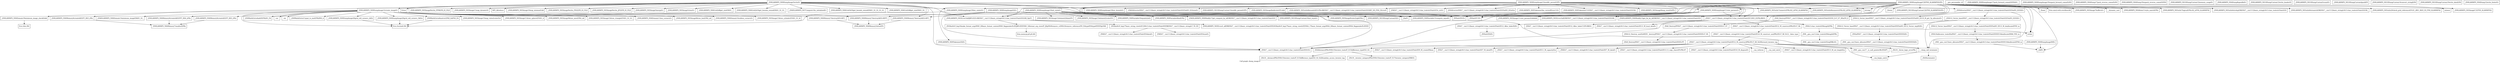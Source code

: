 digraph "Call graph: dump_image.ll" {
	label="Call graph: dump_image.ll";

	Node0x55dc976b2e40 [shape=record,label="{_ZN9LAMMPS_NS9DumpImageC2EPNS_6LAMMPSEiPPc}"];
	Node0x55dc976b2e40 -> Node0x55dc9758d8b0;
	Node0x55dc976b2e40 -> Node0x55dc97580610;
	Node0x55dc976b2e40 -> Node0x55dc9757dc90;
	Node0x55dc976b2e40 -> Node0x55dc9749f7d0;
	Node0x55dc976b2e40 -> Node0x55dc974a81d0;
	Node0x55dc976b2e40 -> Node0x55dc97561f80;
	Node0x55dc976b2e40 -> Node0x55dc975990a0;
	Node0x55dc976b2e40 -> Node0x55dc975b9e60;
	Node0x55dc976b2e40 -> Node0x55dc97474610;
	Node0x55dc976b2e40 -> Node0x55dc974622c0;
	Node0x55dc976b2e40 -> Node0x55dc975954e0;
	Node0x55dc976b2e40 -> Node0x55dc97466980;
	Node0x55dc976b2e40 -> Node0x55dc975a8350;
	Node0x55dc976b2e40 -> Node0x55dc9746b040;
	Node0x55dc976b2e40 -> Node0x55dc9745c760;
	Node0x55dc976b2e40 -> Node0x55dc9742e930;
	Node0x55dc976b2e40 -> Node0x55dc97453d40;
	Node0x55dc976b2e40 -> Node0x55dc97458250;
	Node0x55dc976b2e40 -> Node0x55dc974087e0;
	Node0x55dc976b2e40 -> Node0x55dc974cb6f0;
	Node0x55dc976b2e40 -> Node0x55dc97627b90;
	Node0x55dc976b2e40 -> Node0x55dc97559970;
	Node0x55dc976b2e40 -> Node0x55dc9761c0a0;
	Node0x55dc976b2e40 -> Node0x55dc9762d9f0;
	Node0x55dc976b2e40 -> Node0x55dc975327d0;
	Node0x55dc976b2e40 -> Node0x55dc976818b0;
	Node0x55dc976b2e40 -> Node0x55dc9763f1d0;
	Node0x55dc976b2e40 -> Node0x55dc97651760;
	Node0x55dc976b2e40 -> Node0x55dc9761b480;
	Node0x55dc976b2e40 -> Node0x55dc97623110;
	Node0x55dc976b2e40 -> Node0x55dc975b3ba0;
	Node0x55dc9741c810 [shape=record,label="{_ZN9LAMMPS_NS9TokenizerD2Ev}"];
	Node0x55dc9741c810 -> Node0x55dc975990a0;
	Node0x55dc9741d840 [shape=record,label="{_ZNKSt6vectorINSt7__cxx1112basic_stringIcSt11char_traitsIcESaIcEEESaIS5_EE4sizeEv}"];
	Node0x55dc9758d8b0 [shape=record,label="{_ZN9LAMMPS_NS10DumpCustomC2EPNS_6LAMMPSEiPPc}"];
	Node0x55dc97561f80 [shape=record,label="{_ZN9LAMMPS_NS5Error3allERKNSt7__cxx1112basic_stringIcSt11char_traitsIcESaIcEEEiS8_}"];
	Node0x55dc97580610 [shape=record,label="{_ZNSaIcEC1Ev}"];
	Node0x55dc9757dc90 [shape=record,label="{_ZNSt7__cxx1112basic_stringIcSt11char_traitsIcESaIcEEC2IS3_EEPKcRKS3_}"];
	Node0x55dc9757dc90 -> Node0x55dc9749ceb0;
	Node0x55dc9757dc90 -> Node0x55dc9740e580;
	Node0x55dc9757dc90 -> Node0x55dc973b4b10;
	Node0x55dc9757dc90 -> Node0x55dc973b4b80;
	Node0x55dc9757dc90 -> Node0x55dc973b4750;
	Node0x55dc973af580 [shape=record,label="{__gxx_personality_v0}"];
	Node0x55dc975990a0 [shape=record,label="{_ZNSt7__cxx1112basic_stringIcSt11char_traitsIcESaIcEED1Ev}"];
	Node0x55dc975b9e60 [shape=record,label="{_ZNSaIcED1Ev}"];
	Node0x55dc975954e0 [shape=record,label="{strlen}"];
	Node0x55dc975a8350 [shape=record,label="{strcmp}"];
	Node0x55dc975b3ba0 [shape=record,label="{_Znwm}"];
	Node0x55dc97623110 [shape=record,label="{_ZN9LAMMPS_NS5ImageC1EPNS_6LAMMPSEi}"];
	Node0x55dc9761b480 [shape=record,label="{_ZdlPv}"];
	Node0x55dc9761c0a0 [shape=record,label="{_ZN9LAMMPS_NS5utils7logicalEPKciS2_bPNS_6LAMMPSE}"];
	Node0x55dc97627b90 [shape=record,label="{_ZN9LAMMPS_NS5utils7numericEPKciS2_bPNS_6LAMMPSE}"];
	Node0x55dc97651760 [shape=record,label="{islower}"];
	Node0x55dc9763f1d0 [shape=record,label="{_ZN9LAMMPS_NS5utils20check_grid_referenceEPcS1_iRS1_RiS3_S3_PNS_6LAMMPSE}"];
	Node0x55dc9762d9f0 [shape=record,label="{_ZN9LAMMPS_NS5utils6strdupERKNSt7__cxx1112basic_stringIcSt11char_traitsIcESaIcEEE}"];
	Node0x55dc976818b0 [shape=record,label="{_ZdaPv}"];
	Node0x55dc97559970 [shape=record,label="{_ZN9LAMMPS_NS5utils8inumericEPKciS2_bPNS_6LAMMPSE}"];
	Node0x55dc975327d0 [shape=record,label="{_ZN9LAMMPS_NS5utils8strmatchERKNSt7__cxx1112basic_stringIcSt11char_traitsIcESaIcEEES8_}"];
	Node0x55dc974cb6f0 [shape=record,label="{_ZN9LAMMPS_NS4Atom11style_matchEPKc}"];
	Node0x55dc974087e0 [shape=record,label="{__dynamic_cast}"];
	Node0x55dc97458250 [shape=record,label="{_ZNK9LAMMPS_NS6Modify13get_fix_by_idERKNSt7__cxx1112basic_stringIcSt11char_traitsIcESaIcEEE}"];
	Node0x55dc97453d40 [shape=record,label="{_ZN9LAMMPS_NS5Error3allIJRPcEEEvRKNSt7__cxx1112basic_stringIcSt11char_traitsIcESaIcEEEiSB_DpOT_}"];
	Node0x55dc97453d40 -> Node0x55dc973b2620;
	Node0x55dc97453d40 -> Node0x55dc973b60a0;
	Node0x55dc97453d40 -> Node0x55dc973b1b50;
	Node0x55dc9742e930 [shape=record,label="{_ZN9LAMMPS_NS5Image7buffersEv}"];
	Node0x55dc9745c760 [shape=record,label="{llvm.umul.with.overflow.i64}"];
	Node0x55dc9746b040 [shape=record,label="{_Znam}"];
	Node0x55dc97466980 [shape=record,label="{_ZN9LAMMPS_NS5Image9color2rgbEPKci}"];
	Node0x55dc974622c0 [shape=record,label="{_ZN9LAMMPS_NS9DumpImage10box_boundsEv}"];
	Node0x55dc97416f20 [shape=record,label="{_ZN9LAMMPS_NS9DumpImage12modify_paramEiPPc}"];
	Node0x55dc97416f20 -> Node0x55dc974186c0;
	Node0x55dc97416f20 -> Node0x55dc975a8350;
	Node0x55dc97416f20 -> Node0x55dc97580610;
	Node0x55dc97416f20 -> Node0x55dc9757dc90;
	Node0x55dc97416f20 -> Node0x55dc975b9e60;
	Node0x55dc97416f20 -> Node0x55dc975990a0;
	Node0x55dc97416f20 -> Node0x55dc97561f80;
	Node0x55dc97416f20 -> Node0x55dc97422b90;
	Node0x55dc97416f20 -> Node0x55dc97627b90;
	Node0x55dc97416f20 -> Node0x55dc97466980;
	Node0x55dc97416f20 -> Node0x55dc97419930;
	Node0x55dc97416f20 -> Node0x55dc97420fc0;
	Node0x55dc97416f20 -> Node0x55dc9741c810;
	Node0x55dc97416f20 -> Node0x55dc9741fa50;
	Node0x55dc97416f20 -> Node0x55dc9741f1c0;
	Node0x55dc97416f20 -> Node0x55dc9741d840;
	Node0x55dc97416f20 -> Node0x55dc9741c120;
	Node0x55dc97416f20 -> Node0x55dc9741ac10;
	Node0x55dc97416f20 -> Node0x55dc97421d10;
	Node0x55dc97416f20 -> Node0x55dc97559970;
	Node0x55dc97416f20 -> Node0x55dc975954e0;
	Node0x55dc97474610 [shape=record,label="{_ZN9LAMMPS_NS9DumpImage10box_centerEv}"];
	Node0x55dc97474610 -> Node0x55dc973b2c90;
	Node0x55dc97474610 -> Node0x55dc973b4aa0;
	Node0x55dc974a81d0 [shape=record,label="{_ZN9LAMMPS_NS9DumpImage11view_paramsEv}"];
	Node0x55dc974a81d0 -> Node0x55dc973b2c90;
	Node0x55dc974a81d0 -> Node0x55dc97580610;
	Node0x55dc974a81d0 -> Node0x55dc9757dc90;
	Node0x55dc974a81d0 -> Node0x55dc973b5e80;
	Node0x55dc974a81d0 -> Node0x55dc975b9e60;
	Node0x55dc974a81d0 -> Node0x55dc97561f80;
	Node0x55dc974a81d0 -> Node0x55dc975990a0;
	Node0x55dc975598e0 [shape=record,label="{_ZN9LAMMPS_NS9DumpImageD2Ev}"];
	Node0x55dc975598e0 -> Node0x55dc976818b0;
	Node0x55dc975598e0 -> Node0x55dc97594dc0;
	Node0x55dc975598e0 -> Node0x55dc9749f7d0;
	Node0x55dc975598e0 -> Node0x55dc97538d90;
	Node0x55dc975598e0 -> Node0x55dc9754e650;
	Node0x55dc975598e0 -> Node0x55dc975406d0;
	Node0x55dc9749f7d0 [shape=record,label="{_ZN9LAMMPS_NS10DumpCustomD2Ev}"];
	Node0x55dc975406d0 [shape=record,label="{_ZN9LAMMPS_NS6Memory7destroyIiEEvRPT_}"];
	Node0x55dc975406d0 -> Node0x55dc9764eb60;
	Node0x55dc97594dc0 [shape=record,label="{__clang_call_terminate}"];
	Node0x55dc97594dc0 -> Node0x55dc973b2ba0;
	Node0x55dc97594dc0 -> Node0x55dc973b65f0;
	Node0x55dc973b2ba0 [shape=record,label="{__cxa_begin_catch}"];
	Node0x55dc973b65f0 [shape=record,label="{_ZSt9terminatev}"];
	Node0x55dc9754e650 [shape=record,label="{_ZN9LAMMPS_NS6Memory7destroyIdEEvRPPT_}"];
	Node0x55dc9754e650 -> Node0x55dc9764eb60;
	Node0x55dc97538d90 [shape=record,label="{_ZN9LAMMPS_NS6Memory7destroyIdEEvRPT_}"];
	Node0x55dc97538d90 -> Node0x55dc9764eb60;
	Node0x55dc973b02e0 [shape=record,label="{_ZN9LAMMPS_NS9DumpImageD0Ev}"];
	Node0x55dc973b02e0 -> Node0x55dc9761b480;
	Node0x55dc973b2b10 [shape=record,label="{_ZN9LAMMPS_NS9DumpImage10init_styleEv}"];
	Node0x55dc973b2b10 -> Node0x55dc97580610;
	Node0x55dc973b2b10 -> Node0x55dc9757dc90;
	Node0x55dc973b2b10 -> Node0x55dc975b9e60;
	Node0x55dc973b2b10 -> Node0x55dc975990a0;
	Node0x55dc973b2b10 -> Node0x55dc97561f80;
	Node0x55dc973b2b10 -> Node0x55dc973ee0f0;
	Node0x55dc973b2b10 -> Node0x55dc9741c630;
	Node0x55dc973b2b10 -> Node0x55dc973d4b00;
	Node0x55dc973b2b10 -> Node0x55dc9744a300;
	Node0x55dc973b2b10 -> Node0x55dc97453d40;
	Node0x55dc973b2b10 -> Node0x55dc97458250;
	Node0x55dc973b2b10 -> Node0x55dc97458830;
	Node0x55dc973b2b10 -> Node0x55dc973b6560;
	Node0x55dc973b6560 [shape=record,label="{_ZN9LAMMPS_NS10DumpCustom10init_styleEv}"];
	Node0x55dc97458830 [shape=record,label="{_ZNK9LAMMPS_NS6Modify17get_compute_by_idERKNSt7__cxx1112basic_stringIcSt11char_traitsIcESaIcEEE}"];
	Node0x55dc9744a300 [shape=record,label="{_ZN9LAMMPS_NS8Variable4findEPKc}"];
	Node0x55dc973d4b00 [shape=record,label="{_ZN9LAMMPS_NS8Variable10equalstyleEi}"];
	Node0x55dc9741c630 [shape=record,label="{_ZN9LAMMPS_NS5Image13element2colorEPc}"];
	Node0x55dc973ee0f0 [shape=record,label="{_ZN9LAMMPS_NS5Image12element2diamEPc}"];
	Node0x55dc973d79c0 [shape=record,label="{_ZN9LAMMPS_NS9DumpImage5writeEv}"];
	Node0x55dc973d79c0 -> Node0x55dc974622c0;
	Node0x55dc973d79c0 -> Node0x55dc97474610;
	Node0x55dc973d79c0 -> Node0x55dc974a81d0;
	Node0x55dc973d79c0 -> Node0x55dc973ea4b0;
	Node0x55dc973d79c0 -> Node0x55dc97538d90;
	Node0x55dc973d79c0 -> Node0x55dc973d8da0;
	Node0x55dc973d79c0 -> Node0x55dc973e8cf0;
	Node0x55dc973d79c0 -> Node0x55dc973db220;
	Node0x55dc973d79c0 -> Node0x55dc973dbbe0;
	Node0x55dc973d79c0 -> Node0x55dc973dcf10;
	Node0x55dc973d79c0 -> Node0x55dc97580610;
	Node0x55dc973d79c0 -> Node0x55dc9757dc90;
	Node0x55dc973d79c0 -> Node0x55dc973e84f0;
	Node0x55dc973d79c0 -> Node0x55dc973e6540;
	Node0x55dc973d79c0 -> Node0x55dc97561f80;
	Node0x55dc973d79c0 -> Node0x55dc975990a0;
	Node0x55dc973d79c0 -> Node0x55dc975b9e60;
	Node0x55dc973d79c0 -> Node0x55dc973e5e30;
	Node0x55dc973d79c0 -> Node0x55dc973e4440;
	Node0x55dc973d79c0 -> Node0x55dc973e3c90;
	Node0x55dc973d79c0 -> Node0x55dc97453d40;
	Node0x55dc973d79c0 -> Node0x55dc973defe0;
	Node0x55dc973d79c0 -> Node0x55dc973dff00;
	Node0x55dc973d79c0 -> Node0x55dc973e2930;
	Node0x55dc973d79c0 -> Node0x55dc973e1da0;
	Node0x55dc973d79c0 -> Node0x55dc973e0e80;
	Node0x55dc973d8da0 [shape=record,label="{_ZN9LAMMPS_NS6Memory6createIdEEPT_RS3_iPKc}"];
	Node0x55dc973d8da0 -> Node0x55dc973eace0;
	Node0x55dc973db220 [shape=record,label="{_ZN9LAMMPS_NS5Image11map_dynamicEi}"];
	Node0x55dc973dbbe0 [shape=record,label="{MPI_Allreduce}"];
	Node0x55dc973dcf10 [shape=record,label="{_ZN9LAMMPS_NS5Image10map_minmaxEidd}"];
	Node0x55dc973defe0 [shape=record,label="{_ZN9LAMMPS_NS6Grid2d8get_sizeERiS1_}"];
	Node0x55dc973dff00 [shape=record,label="{_ZN9LAMMPS_NS6Grid2d16get_bounds_ownedERiS1_S1_S1_}"];
	Node0x55dc973e0e80 [shape=record,label="{_ZN9LAMMPS_NS6Grid3d8get_sizeERiS1_S1_}"];
	Node0x55dc973e1da0 [shape=record,label="{_ZN9LAMMPS_NS6Grid3d16get_bounds_ownedERiS1_S1_S1_S1_S1_}"];
	Node0x55dc973e2930 [shape=record,label="{_ZNK9LAMMPS_NS7Compute14is_initializedEv}"];
	Node0x55dc973e3c90 [shape=record,label="{_ZN9LAMMPS_NS5Image5clearEv}"];
	Node0x55dc973e4440 [shape=record,label="{_ZN9LAMMPS_NS9DumpImage12create_imageEv}"];
	Node0x55dc973e4440 -> Node0x55dc973f36c0;
	Node0x55dc973e4440 -> Node0x55dc97466980;
	Node0x55dc973e4440 -> Node0x55dc973f66b0;
	Node0x55dc973e4440 -> Node0x55dc973f7530;
	Node0x55dc973e4440 -> Node0x55dc974088c0;
	Node0x55dc973e4440 -> Node0x55dc973f8b10;
	Node0x55dc973e4440 -> Node0x55dc973b4aa0;
	Node0x55dc973e4440 -> Node0x55dc973f9a90;
	Node0x55dc973e4440 -> Node0x55dc974079f0;
	Node0x55dc973e4440 -> Node0x55dc97406aa0;
	Node0x55dc973e4440 -> Node0x55dc97405cb0;
	Node0x55dc973e4440 -> Node0x55dc973fca30;
	Node0x55dc973e4440 -> Node0x55dc97404cb0;
	Node0x55dc973e4440 -> Node0x55dc974034f0;
	Node0x55dc973e4440 -> Node0x55dc97401f70;
	Node0x55dc973e4440 -> Node0x55dc9754e650;
	Node0x55dc973e4440 -> Node0x55dc974010f0;
	Node0x55dc973e4440 -> Node0x55dc975406d0;
	Node0x55dc973e4440 -> Node0x55dc973ffdc0;
	Node0x55dc973e4440 -> Node0x55dc973fef40;
	Node0x55dc973e4440 -> Node0x55dc973fa910;
	Node0x55dc973e4440 -> Node0x55dc973fc1a0;
	Node0x55dc973e4440 -> Node0x55dc973fe020;
	Node0x55dc973e5e30 [shape=record,label="{_ZN9LAMMPS_NS5Image5mergeEv}"];
	Node0x55dc973e6540 [shape=record,label="{_ZN9LAMMPS_NS5Image9write_JPGEP8_IO_FILE}"];
	Node0x55dc973e84f0 [shape=record,label="{_ZN9LAMMPS_NS5Image9write_PNGEP8_IO_FILE}"];
	Node0x55dc973e8cf0 [shape=record,label="{_ZN9LAMMPS_NS5Image9write_PPMEP8_IO_FILE}"];
	Node0x55dc973ea4b0 [shape=record,label="{fclose}"];
	Node0x55dc973b2c90 [shape=record,label="{_ZN9LAMMPS_NS8Variable13compute_equalEi}"];
	Node0x55dc973b4aa0 [shape=record,label="{llvm.fmuladd.f64}"];
	Node0x55dc973b5e80 [shape=record,label="{_ZN9LAMMPS_NS5Image11view_paramsEdddddd}"];
	Node0x55dc973f36c0 [shape=record,label="{_ZN9LAMMPS_NS5Image15map_value2colorEid}"];
	Node0x55dc973f66b0 [shape=record,label="{_ZN9LAMMPS_NS5Image11draw_sphereEPdS1_d}"];
	Node0x55dc973f7530 [shape=record,label="{_ZN9LAMMPS_NS9DumpImage20grid_cell_corners_2dEii}"];
	Node0x55dc973f7530 -> Node0x55dc973b4aa0;
	Node0x55dc973f8b10 [shape=record,label="{_ZN9LAMMPS_NS5Image13draw_triangleEPdS1_S1_S1_}"];
	Node0x55dc973f9a90 [shape=record,label="{_ZN9LAMMPS_NS9DumpImage20grid_cell_corners_3dEiii}"];
	Node0x55dc973f9a90 -> Node0x55dc973b4aa0;
	Node0x55dc973fa910 [shape=record,label="{cos}"];
	Node0x55dc973fc1a0 [shape=record,label="{sin}"];
	Node0x55dc973fca30 [shape=record,label="{_ZN9LAMMPS_NS5Image13draw_cylinderEPdS1_S1_di}"];
	Node0x55dc973fe020 [shape=record,label="{_ZN9MathExtra11quat_to_matEPKdPA3_d}"];
	Node0x55dc973fef40 [shape=record,label="{_ZN9MathExtra6matvecEPA3_KdPS0_Pd}"];
	Node0x55dc973fef40 -> Node0x55dc973b4aa0;
	Node0x55dc973ffdc0 [shape=record,label="{_ZN9MathExtra4add3EPKdS1_Pd}"];
	Node0x55dc974010f0 [shape=record,label="{_ZN9LAMMPS_NS6Memory6createIiEEPT_RS3_iPKc}"];
	Node0x55dc974010f0 -> Node0x55dc973eace0;
	Node0x55dc97401f70 [shape=record,label="{_ZN9LAMMPS_NS6Memory6createIdEEPPT_RS4_iiPKc}"];
	Node0x55dc97401f70 -> Node0x55dc973eace0;
	Node0x55dc974034f0 [shape=record,label="{_ZN9LAMMPS_NS6Domain19minimum_image_checkEddd}"];
	Node0x55dc974034f0 -> Node0x55dc97411aa0;
	Node0x55dc97404cb0 [shape=record,label="{_ZNK9LAMMPS_NS6Domain13minimum_imageERdS1_S1_}"];
	Node0x55dc97405cb0 [shape=record,label="{_ZN9LAMMPS_NS6Domain14subbox_cornersEv}"];
	Node0x55dc97406aa0 [shape=record,label="{_ZN9LAMMPS_NS5Image8draw_boxEPA3_dd}"];
	Node0x55dc974079f0 [shape=record,label="{_ZN9LAMMPS_NS6Domain11box_cornersEv}"];
	Node0x55dc974088c0 [shape=record,label="{_ZN9LAMMPS_NS5Image9draw_axesEPA3_dd}"];
	Node0x55dc97415200 [shape=record,label="{_ZN9LAMMPS_NS9DumpImage17pack_forward_commEiPiPdiS1_}"];
	Node0x55dc97416090 [shape=record,label="{_ZN9LAMMPS_NS9DumpImage19unpack_forward_commEiiPd}"];
	Node0x55dc974186c0 [shape=record,label="{_ZN9LAMMPS_NS10DumpCustom12modify_paramEiPPc}"];
	Node0x55dc97419930 [shape=record,label="{_ZN9LAMMPS_NS5utils6boundsIiEEvPKciRKNSt7__cxx1112basic_stringIcSt11char_traitsIcESaIcEEEllRT_SD_PNS_5ErrorE}"];
	Node0x55dc9741ac10 [shape=record,label="{_ZN9LAMMPS_NS9TokenizerC1ENSt7__cxx1112basic_stringIcSt11char_traitsIcESaIcEEES6_}"];
	Node0x55dc9741c120 [shape=record,label="{_ZN9LAMMPS_NS9Tokenizer9as_vectorB5cxx11Ev}"];
	Node0x55dc9741f1c0 [shape=record,label="{_ZNSt6vectorINSt7__cxx1112basic_stringIcSt11char_traitsIcESaIcEEESaIS5_EEixEm}"];
	Node0x55dc9741fa50 [shape=record,label="{_ZNKSt7__cxx1112basic_stringIcSt11char_traitsIcESaIcEE5c_strEv}"];
	Node0x55dc97420fc0 [shape=record,label="{_ZNSt6vectorINSt7__cxx1112basic_stringIcSt11char_traitsIcESaIcEEESaIS5_EED2Ev}"];
	Node0x55dc97420fc0 -> Node0x55dc97425f40;
	Node0x55dc97420fc0 -> Node0x55dc97427840;
	Node0x55dc97420fc0 -> Node0x55dc974286c0;
	Node0x55dc97420fc0 -> Node0x55dc97594dc0;
	Node0x55dc97421d10 [shape=record,label="{_ZN9LAMMPS_NS5Image9map_resetEiiPPc}"];
	Node0x55dc97422b90 [shape=record,label="{_ZN9LAMMPS_NS5Image8addcolorEPcddd}"];
	Node0x55dc9742a430 [shape=record,label="{_ZN9LAMMPS_NS4Dump17pack_reverse_commEiiPd}"];
	Node0x55dc9742b3b0 [shape=record,label="{_ZN9LAMMPS_NS4Dump19unpack_reverse_commEiPiPd}"];
	Node0x55dc9742c070 [shape=record,label="{_ZN9LAMMPS_NS10DumpCustom12memory_usageEv}"];
	Node0x55dc9742e090 [shape=record,label="{_ZN9LAMMPS_NS4Dump8openfileEv}"];
	Node0x55dc9742f4b0 [shape=record,label="{_ZN9LAMMPS_NS10DumpCustom12write_headerEl}"];
	Node0x55dc974309c0 [shape=record,label="{_ZN9LAMMPS_NS10DumpCustom5countEv}"];
	Node0x55dc974326b0 [shape=record,label="{_ZN9LAMMPS_NS10DumpCustom4packEPi}"];
	Node0x55dc97433a90 [shape=record,label="{_ZN9LAMMPS_NS10DumpCustom14convert_stringEiPd}"];
	Node0x55dc97435e30 [shape=record,label="{_ZN9LAMMPS_NS10DumpCustom10write_dataEiPd}"];
	Node0x55dc97437020 [shape=record,label="{_ZN9LAMMPS_NS4Dump12write_footerEv}"];
	Node0x55dc97411aa0 [shape=record,label="{llvm.fabs.f64}"];
	Node0x55dc9749ceb0 [shape=record,label="{_ZNSt7__cxx1112basic_stringIcSt11char_traitsIcESaIcEE13_M_local_dataEv}"];
	Node0x55dc9740e580 [shape=record,label="{_ZNSt7__cxx1112basic_stringIcSt11char_traitsIcESaIcEE12_Alloc_hiderC1EPcRKS3_}"];
	Node0x55dc973b4b80 [shape=record,label="{_ZNSt7__cxx1112basic_stringIcSt11char_traitsIcESaIcEE12_M_constructIPKcEEvT_S8_}"];
	Node0x55dc973b4b80 -> Node0x55dc9743a460;
	Node0x55dc973b4b10 [shape=record,label="{_ZNSt11char_traitsIcE6lengthEPKc}"];
	Node0x55dc973b4b10 -> Node0x55dc9743b6b0;
	Node0x55dc973b4b10 -> Node0x55dc975954e0;
	Node0x55dc973b4750 [shape=record,label="{_ZNSt7__cxx1112basic_stringIcSt11char_traitsIcESaIcEE12_Alloc_hiderD2Ev}"];
	Node0x55dc973b4750 -> Node0x55dc9743d480;
	Node0x55dc9743a460 [shape=record,label="{_ZNSt7__cxx1112basic_stringIcSt11char_traitsIcESaIcEE16_M_construct_auxIPKcEEvT_S8_St12__false_type}"];
	Node0x55dc9743a460 -> Node0x55dc9743dcb0;
	Node0x55dc9743dcb0 [shape=record,label="{_ZNSt7__cxx1112basic_stringIcSt11char_traitsIcESaIcEE12_M_constructIPKcEEvT_S8_St20forward_iterator_tag}"];
	Node0x55dc9743dcb0 -> Node0x55dc974404f0;
	Node0x55dc9743dcb0 -> Node0x55dc97441740;
	Node0x55dc9743dcb0 -> Node0x55dc97442670;
	Node0x55dc9743dcb0 -> Node0x55dc97443890;
	Node0x55dc9743dcb0 -> Node0x55dc974449f0;
	Node0x55dc9743dcb0 -> Node0x55dc97445d80;
	Node0x55dc9743dcb0 -> Node0x55dc97446d40;
	Node0x55dc9743dcb0 -> Node0x55dc97447bc0;
	Node0x55dc9743dcb0 -> Node0x55dc973b2ba0;
	Node0x55dc9743dcb0 -> Node0x55dc97448f90;
	Node0x55dc9743dcb0 -> Node0x55dc9744a020;
	Node0x55dc9743dcb0 -> Node0x55dc9744b180;
	Node0x55dc9743dcb0 -> Node0x55dc9744c550;
	Node0x55dc9743dcb0 -> Node0x55dc97594dc0;
	Node0x55dc974404f0 [shape=record,label="{_ZN9__gnu_cxx17__is_null_pointerIKcEEbPT_}"];
	Node0x55dc97441740 [shape=record,label="{_ZSt19__throw_logic_errorPKc}"];
	Node0x55dc97442670 [shape=record,label="{_ZSt8distanceIPKcENSt15iterator_traitsIT_E15difference_typeES3_S3_}"];
	Node0x55dc97442670 -> Node0x55dc9744dd20;
	Node0x55dc97442670 -> Node0x55dc9744ef70;
	Node0x55dc974449f0 [shape=record,label="{_ZNSt7__cxx1112basic_stringIcSt11char_traitsIcESaIcEE7_M_dataEPc}"];
	Node0x55dc97443890 [shape=record,label="{_ZNSt7__cxx1112basic_stringIcSt11char_traitsIcESaIcEE9_M_createERmm}"];
	Node0x55dc97445d80 [shape=record,label="{_ZNSt7__cxx1112basic_stringIcSt11char_traitsIcESaIcEE11_M_capacityEm}"];
	Node0x55dc97447bc0 [shape=record,label="{_ZNSt7__cxx1112basic_stringIcSt11char_traitsIcESaIcEE13_S_copy_charsEPcPKcS7_}"];
	Node0x55dc97446d40 [shape=record,label="{_ZNKSt7__cxx1112basic_stringIcSt11char_traitsIcESaIcEE7_M_dataEv}"];
	Node0x55dc97448f90 [shape=record,label="{_ZNSt7__cxx1112basic_stringIcSt11char_traitsIcESaIcEE10_M_disposeEv}"];
	Node0x55dc9744a020 [shape=record,label="{__cxa_rethrow}"];
	Node0x55dc9744b180 [shape=record,label="{__cxa_end_catch}"];
	Node0x55dc9744c550 [shape=record,label="{_ZNSt7__cxx1112basic_stringIcSt11char_traitsIcESaIcEE13_M_set_lengthEm}"];
	Node0x55dc9744ef70 [shape=record,label="{_ZSt10__distanceIPKcENSt15iterator_traitsIT_E15difference_typeES3_S3_St26random_access_iterator_tag}"];
	Node0x55dc9744dd20 [shape=record,label="{_ZSt19__iterator_categoryIPKcENSt15iterator_traitsIT_E17iterator_categoryERKS3_}"];
	Node0x55dc9743b6b0 [shape=record,label="{_ZN9__gnu_cxx11char_traitsIcE6lengthEPKc}"];
	Node0x55dc9743b6b0 -> Node0x55dc97453e20;
	Node0x55dc97453e20 [shape=record,label="{_ZN9__gnu_cxx11char_traitsIcE2eqERKcS3_}"];
	Node0x55dc9743d480 [shape=record,label="{_ZNSaIcED2Ev}"];
	Node0x55dc973b1b50 [shape=record,label="{_ZN9LAMMPS_NS5Error4_allERKNSt7__cxx1112basic_stringIcSt11char_traitsIcESaIcEEEiN3fmt6v9_lmp17basic_string_viewIcEENSA_17basic_format_argsINSA_20basic_format_contextINSA_8appenderEcEEEE}"];
	Node0x55dc973b2620 [shape=record,label="{_ZN3fmt6v9_lmp17basic_string_viewIcEC2ISt11char_traitsIcESaIcEEERKNSt7__cxx1112basic_stringIcT_T0_EE}"];
	Node0x55dc973b2620 -> Node0x55dc97457080;
	Node0x55dc973b2620 -> Node0x55dc97458330;
	Node0x55dc973b60a0 [shape=record,label="{_ZN3fmt6v9_lmp16make_format_argsINS0_20basic_format_contextINS0_8appenderEcEEJRPcEEENS0_16format_arg_storeIT_JDpNSt9remove_cvINSt16remove_referenceIT0_E4typeEE4typeEEEEDpOSB_}"];
	Node0x55dc973b60a0 -> Node0x55dc97459830;
	Node0x55dc97457080 [shape=record,label="{_ZNKSt7__cxx1112basic_stringIcSt11char_traitsIcESaIcEE4dataEv}"];
	Node0x55dc97458330 [shape=record,label="{_ZNKSt7__cxx1112basic_stringIcSt11char_traitsIcESaIcEE4sizeEv}"];
	Node0x55dc97459830 [shape=record,label="{llvm.memcpy.p0.p0.i64}"];
	Node0x55dc9764eb60 [shape=record,label="{_ZN9LAMMPS_NS6Memory5sfreeEPv}"];
	Node0x55dc973eace0 [shape=record,label="{_ZN9LAMMPS_NS6Memory7smallocElPKc}"];
	Node0x55dc97427840 [shape=record,label="{_ZSt8_DestroyIPNSt7__cxx1112basic_stringIcSt11char_traitsIcESaIcEEES5_EvT_S7_RSaIT0_E}"];
	Node0x55dc97427840 -> Node0x55dc9745c840;
	Node0x55dc97425f40 [shape=record,label="{_ZNSt12_Vector_baseINSt7__cxx1112basic_stringIcSt11char_traitsIcESaIcEEESaIS5_EE19_M_get_Tp_allocatorEv}"];
	Node0x55dc974286c0 [shape=record,label="{_ZNSt12_Vector_baseINSt7__cxx1112basic_stringIcSt11char_traitsIcESaIcEEESaIS5_EED2Ev}"];
	Node0x55dc974286c0 -> Node0x55dc9745de20;
	Node0x55dc974286c0 -> Node0x55dc9745fbe0;
	Node0x55dc974286c0 -> Node0x55dc97594dc0;
	Node0x55dc9745c840 [shape=record,label="{_ZSt8_DestroyIPNSt7__cxx1112basic_stringIcSt11char_traitsIcESaIcEEEEvT_S7_}"];
	Node0x55dc9745c840 -> Node0x55dc97460b30;
	Node0x55dc97460b30 [shape=record,label="{_ZNSt12_Destroy_auxILb0EE9__destroyIPNSt7__cxx1112basic_stringIcSt11char_traitsIcESaIcEEEEEvT_S9_}"];
	Node0x55dc97460b30 -> Node0x55dc974619c0;
	Node0x55dc974619c0 [shape=record,label="{_ZSt8_DestroyINSt7__cxx1112basic_stringIcSt11char_traitsIcESaIcEEEEvPT_}"];
	Node0x55dc974619c0 -> Node0x55dc975990a0;
	Node0x55dc9745de20 [shape=record,label="{_ZNSt12_Vector_baseINSt7__cxx1112basic_stringIcSt11char_traitsIcESaIcEEESaIS5_EE13_M_deallocateEPS5_m}"];
	Node0x55dc9745de20 -> Node0x55dc97463840;
	Node0x55dc9745fbe0 [shape=record,label="{_ZNSt12_Vector_baseINSt7__cxx1112basic_stringIcSt11char_traitsIcESaIcEEESaIS5_EE12_Vector_implD2Ev}"];
	Node0x55dc9745fbe0 -> Node0x55dc97464c90;
	Node0x55dc97463840 [shape=record,label="{_ZNSt16allocator_traitsISaINSt7__cxx1112basic_stringIcSt11char_traitsIcESaIcEEEEE10deallocateERS6_PS5_m}"];
	Node0x55dc97463840 -> Node0x55dc97466c50;
	Node0x55dc97466c50 [shape=record,label="{_ZN9__gnu_cxx13new_allocatorINSt7__cxx1112basic_stringIcSt11char_traitsIcESaIcEEEE10deallocateEPS6_m}"];
	Node0x55dc97466c50 -> Node0x55dc9761b480;
	Node0x55dc97464c90 [shape=record,label="{_ZNSaINSt7__cxx1112basic_stringIcSt11char_traitsIcESaIcEEEED2Ev}"];
	Node0x55dc97464c90 -> Node0x55dc974680f0;
	Node0x55dc974680f0 [shape=record,label="{_ZN9__gnu_cxx13new_allocatorINSt7__cxx1112basic_stringIcSt11char_traitsIcESaIcEEEED2Ev}"];
}
